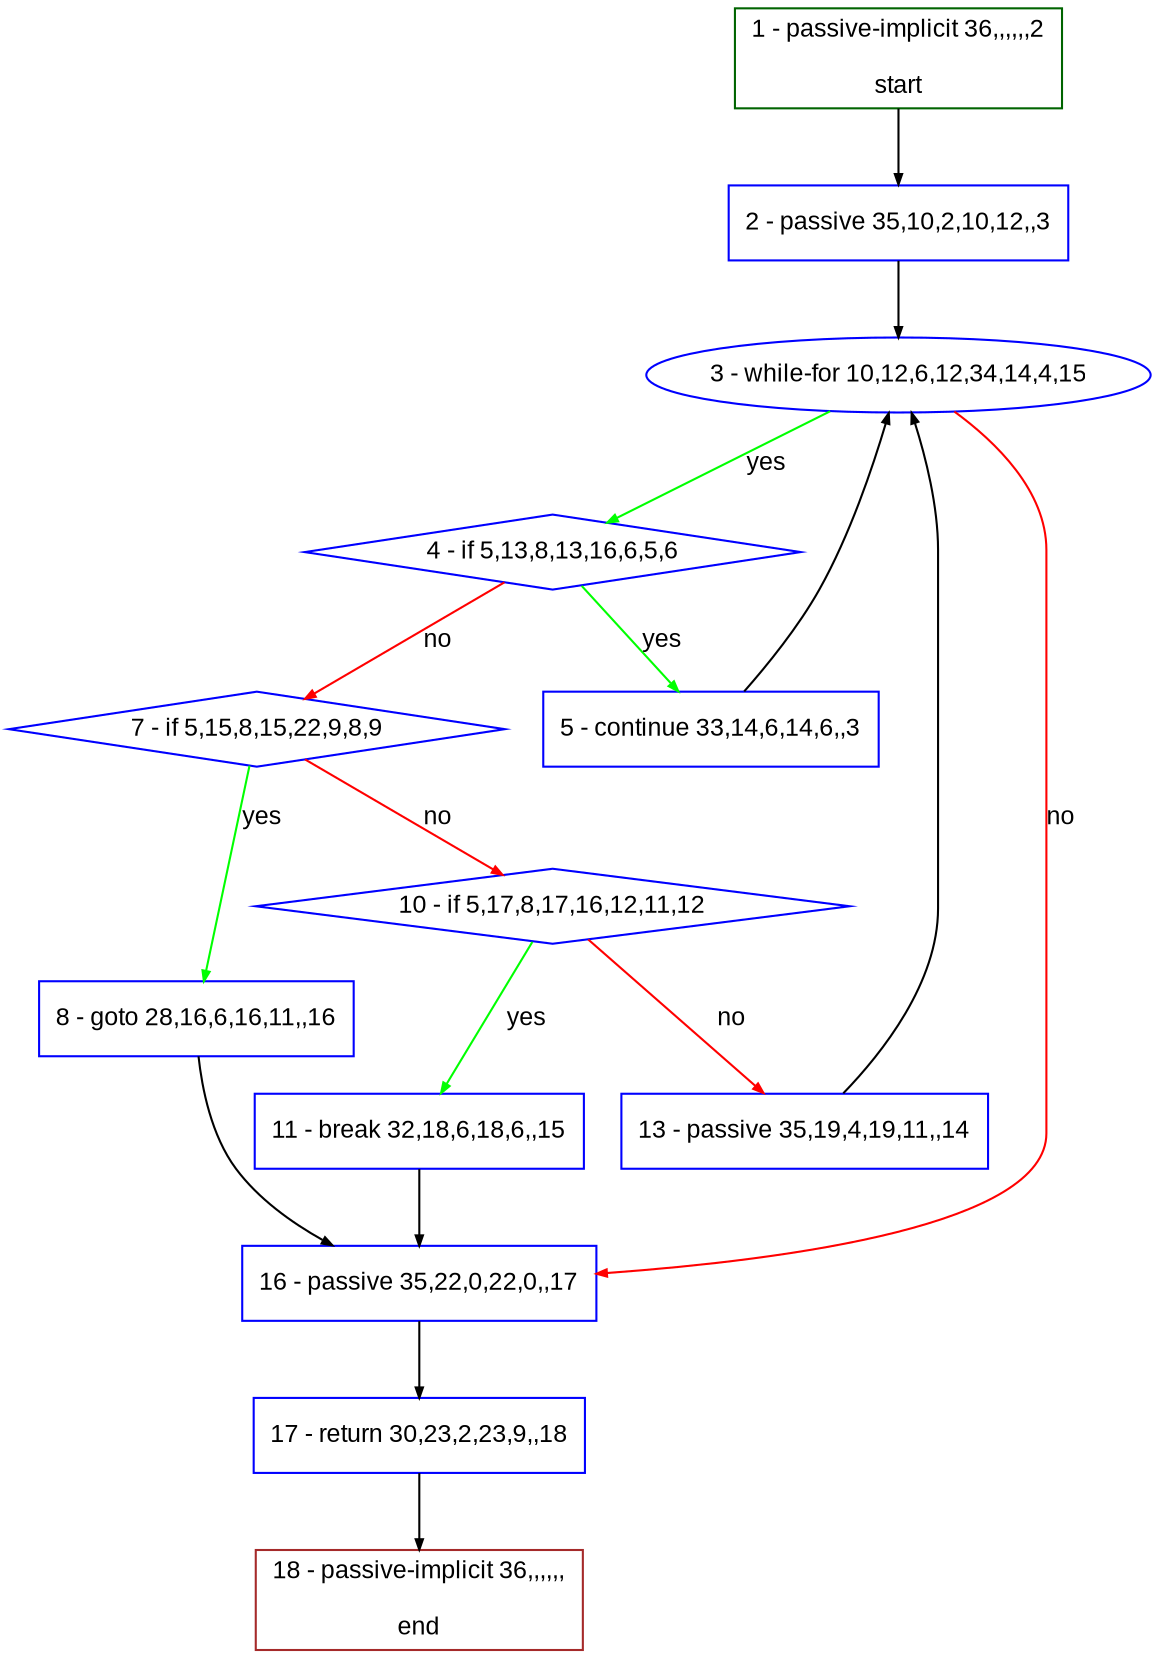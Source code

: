 digraph "" {
  graph [bgcolor="white", fillcolor="#FFFFCC", pack="true", packmode="clust", fontname="Arial", label="", fontsize="12", compound="true", style="rounded,filled"];
  node [node_initialized="no", fillcolor="white", fontname="Arial", label="", color="grey", fontsize="12", fixedsize="false", compound="true", shape="rectangle", style="filled"];
  edge [arrowtail="none", lhead="", fontcolor="black", fontname="Arial", label="", color="black", fontsize="12", arrowhead="normal", arrowsize="0.5", compound="true", ltail="", dir="forward"];
  __N1 [fillcolor="#ffffff", label="2 - passive 35,10,2,10,12,,3", color="#0000ff", shape="box", style="filled"];
  __N2 [fillcolor="#ffffff", label="1 - passive-implicit 36,,,,,,2\n\nstart", color="#006400", shape="box", style="filled"];
  __N3 [fillcolor="#ffffff", label="3 - while-for 10,12,6,12,34,14,4,15", color="#0000ff", shape="oval", style="filled"];
  __N4 [fillcolor="#ffffff", label="4 - if 5,13,8,13,16,6,5,6", color="#0000ff", shape="diamond", style="filled"];
  __N5 [fillcolor="#ffffff", label="16 - passive 35,22,0,22,0,,17", color="#0000ff", shape="box", style="filled"];
  __N6 [fillcolor="#ffffff", label="5 - continue 33,14,6,14,6,,3", color="#0000ff", shape="box", style="filled"];
  __N7 [fillcolor="#ffffff", label="7 - if 5,15,8,15,22,9,8,9", color="#0000ff", shape="diamond", style="filled"];
  __N8 [fillcolor="#ffffff", label="8 - goto 28,16,6,16,11,,16", color="#0000ff", shape="box", style="filled"];
  __N9 [fillcolor="#ffffff", label="10 - if 5,17,8,17,16,12,11,12", color="#0000ff", shape="diamond", style="filled"];
  __N10 [fillcolor="#ffffff", label="11 - break 32,18,6,18,6,,15", color="#0000ff", shape="box", style="filled"];
  __N11 [fillcolor="#ffffff", label="13 - passive 35,19,4,19,11,,14", color="#0000ff", shape="box", style="filled"];
  __N12 [fillcolor="#ffffff", label="17 - return 30,23,2,23,9,,18", color="#0000ff", shape="box", style="filled"];
  __N13 [fillcolor="#ffffff", label="18 - passive-implicit 36,,,,,,\n\nend", color="#a52a2a", shape="box", style="filled"];
  __N2 -> __N1 [arrowtail="none", color="#000000", label="", arrowhead="normal", dir="forward"];
  __N1 -> __N3 [arrowtail="none", color="#000000", label="", arrowhead="normal", dir="forward"];
  __N3 -> __N4 [arrowtail="none", color="#00ff00", label="yes", arrowhead="normal", dir="forward"];
  __N3 -> __N5 [arrowtail="none", color="#ff0000", label="no", arrowhead="normal", dir="forward"];
  __N4 -> __N6 [arrowtail="none", color="#00ff00", label="yes", arrowhead="normal", dir="forward"];
  __N4 -> __N7 [arrowtail="none", color="#ff0000", label="no", arrowhead="normal", dir="forward"];
  __N6 -> __N3 [arrowtail="none", color="#000000", label="", arrowhead="normal", dir="forward"];
  __N7 -> __N8 [arrowtail="none", color="#00ff00", label="yes", arrowhead="normal", dir="forward"];
  __N7 -> __N9 [arrowtail="none", color="#ff0000", label="no", arrowhead="normal", dir="forward"];
  __N8 -> __N5 [arrowtail="none", color="#000000", label="", arrowhead="normal", dir="forward"];
  __N9 -> __N10 [arrowtail="none", color="#00ff00", label="yes", arrowhead="normal", dir="forward"];
  __N9 -> __N11 [arrowtail="none", color="#ff0000", label="no", arrowhead="normal", dir="forward"];
  __N10 -> __N5 [arrowtail="none", color="#000000", label="", arrowhead="normal", dir="forward"];
  __N11 -> __N3 [arrowtail="none", color="#000000", label="", arrowhead="normal", dir="forward"];
  __N5 -> __N12 [arrowtail="none", color="#000000", label="", arrowhead="normal", dir="forward"];
  __N12 -> __N13 [arrowtail="none", color="#000000", label="", arrowhead="normal", dir="forward"];
}
